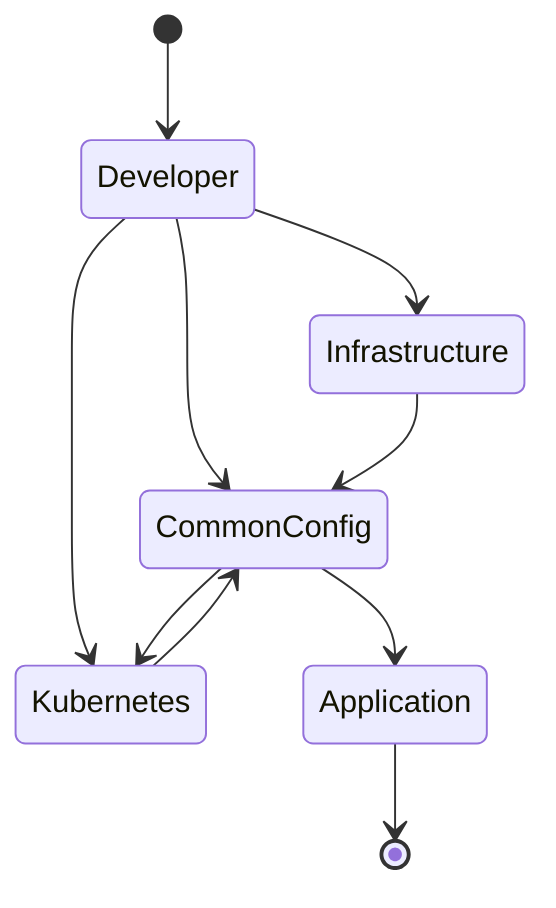 stateDiagram-v2
    [*] --> Developer
    Developer --> Infrastructure
    Developer --> Kubernetes
    Developer --> CommonConfig
    Infrastructure --> CommonConfig
    CommonConfig --> Application
    Kubernetes --> CommonConfig
    CommonConfig --> Kubernetes
    Application --> [*]